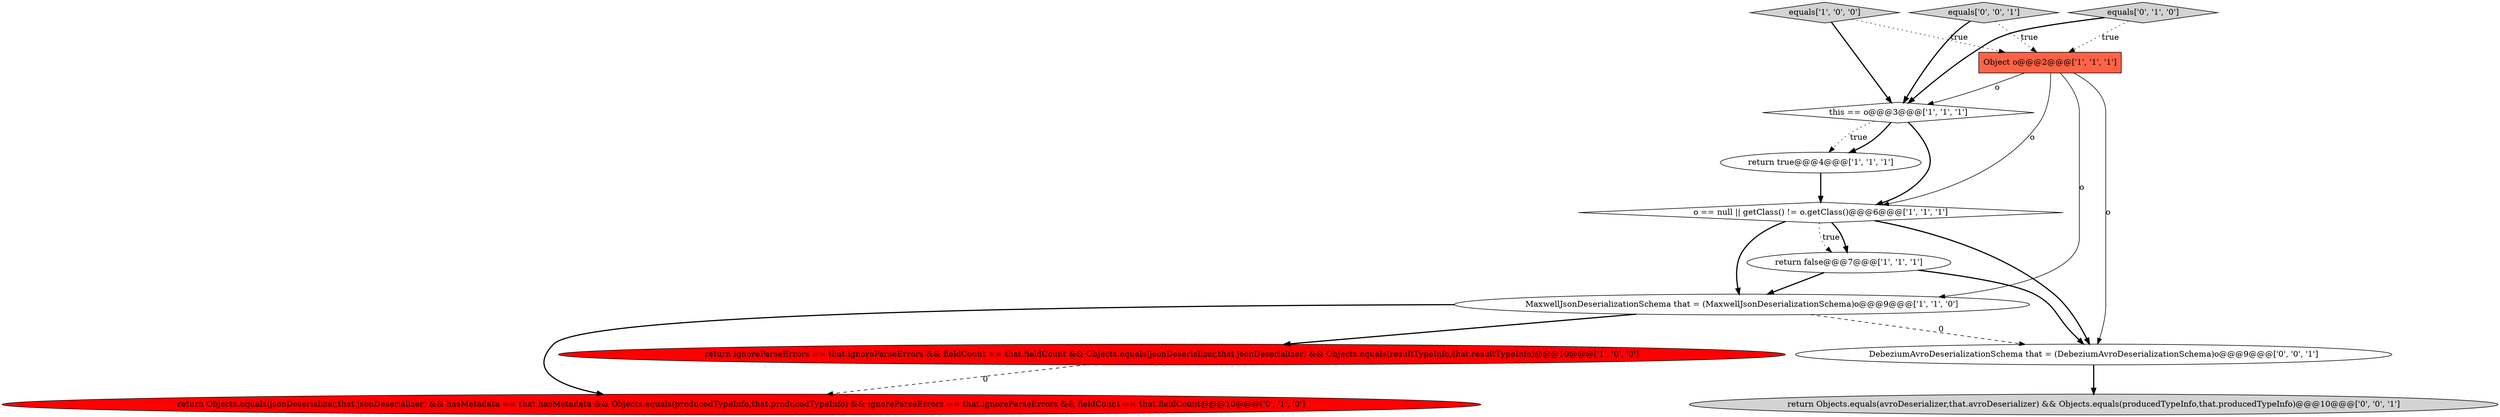 digraph {
3 [style = filled, label = "this == o@@@3@@@['1', '1', '1']", fillcolor = white, shape = diamond image = "AAA0AAABBB1BBB"];
2 [style = filled, label = "Object o@@@2@@@['1', '1', '1']", fillcolor = tomato, shape = box image = "AAA0AAABBB1BBB"];
6 [style = filled, label = "equals['1', '0', '0']", fillcolor = lightgray, shape = diamond image = "AAA0AAABBB1BBB"];
11 [style = filled, label = "DebeziumAvroDeserializationSchema that = (DebeziumAvroDeserializationSchema)o@@@9@@@['0', '0', '1']", fillcolor = white, shape = ellipse image = "AAA0AAABBB3BBB"];
1 [style = filled, label = "MaxwellJsonDeserializationSchema that = (MaxwellJsonDeserializationSchema)o@@@9@@@['1', '1', '0']", fillcolor = white, shape = ellipse image = "AAA0AAABBB1BBB"];
5 [style = filled, label = "o == null || getClass() != o.getClass()@@@6@@@['1', '1', '1']", fillcolor = white, shape = diamond image = "AAA0AAABBB1BBB"];
7 [style = filled, label = "return ignoreParseErrors == that.ignoreParseErrors && fieldCount == that.fieldCount && Objects.equals(jsonDeserializer,that.jsonDeserializer) && Objects.equals(resultTypeInfo,that.resultTypeInfo)@@@10@@@['1', '0', '0']", fillcolor = red, shape = ellipse image = "AAA1AAABBB1BBB"];
0 [style = filled, label = "return true@@@4@@@['1', '1', '1']", fillcolor = white, shape = ellipse image = "AAA0AAABBB1BBB"];
12 [style = filled, label = "equals['0', '0', '1']", fillcolor = lightgray, shape = diamond image = "AAA0AAABBB3BBB"];
8 [style = filled, label = "equals['0', '1', '0']", fillcolor = lightgray, shape = diamond image = "AAA0AAABBB2BBB"];
4 [style = filled, label = "return false@@@7@@@['1', '1', '1']", fillcolor = white, shape = ellipse image = "AAA0AAABBB1BBB"];
9 [style = filled, label = "return Objects.equals(jsonDeserializer,that.jsonDeserializer) && hasMetadata == that.hasMetadata && Objects.equals(producedTypeInfo,that.producedTypeInfo) && ignoreParseErrors == that.ignoreParseErrors && fieldCount == that.fieldCount@@@10@@@['0', '1', '0']", fillcolor = red, shape = ellipse image = "AAA1AAABBB2BBB"];
10 [style = filled, label = "return Objects.equals(avroDeserializer,that.avroDeserializer) && Objects.equals(producedTypeInfo,that.producedTypeInfo)@@@10@@@['0', '0', '1']", fillcolor = lightgray, shape = ellipse image = "AAA0AAABBB3BBB"];
6->3 [style = bold, label=""];
8->2 [style = dotted, label="true"];
8->3 [style = bold, label=""];
12->2 [style = dotted, label="true"];
2->1 [style = solid, label="o"];
1->7 [style = bold, label=""];
3->0 [style = bold, label=""];
1->9 [style = bold, label=""];
5->4 [style = dotted, label="true"];
2->11 [style = solid, label="o"];
2->5 [style = solid, label="o"];
5->1 [style = bold, label=""];
3->5 [style = bold, label=""];
6->2 [style = dotted, label="true"];
11->10 [style = bold, label=""];
7->9 [style = dashed, label="0"];
1->11 [style = dashed, label="0"];
5->4 [style = bold, label=""];
3->0 [style = dotted, label="true"];
4->1 [style = bold, label=""];
5->11 [style = bold, label=""];
12->3 [style = bold, label=""];
4->11 [style = bold, label=""];
0->5 [style = bold, label=""];
2->3 [style = solid, label="o"];
}
